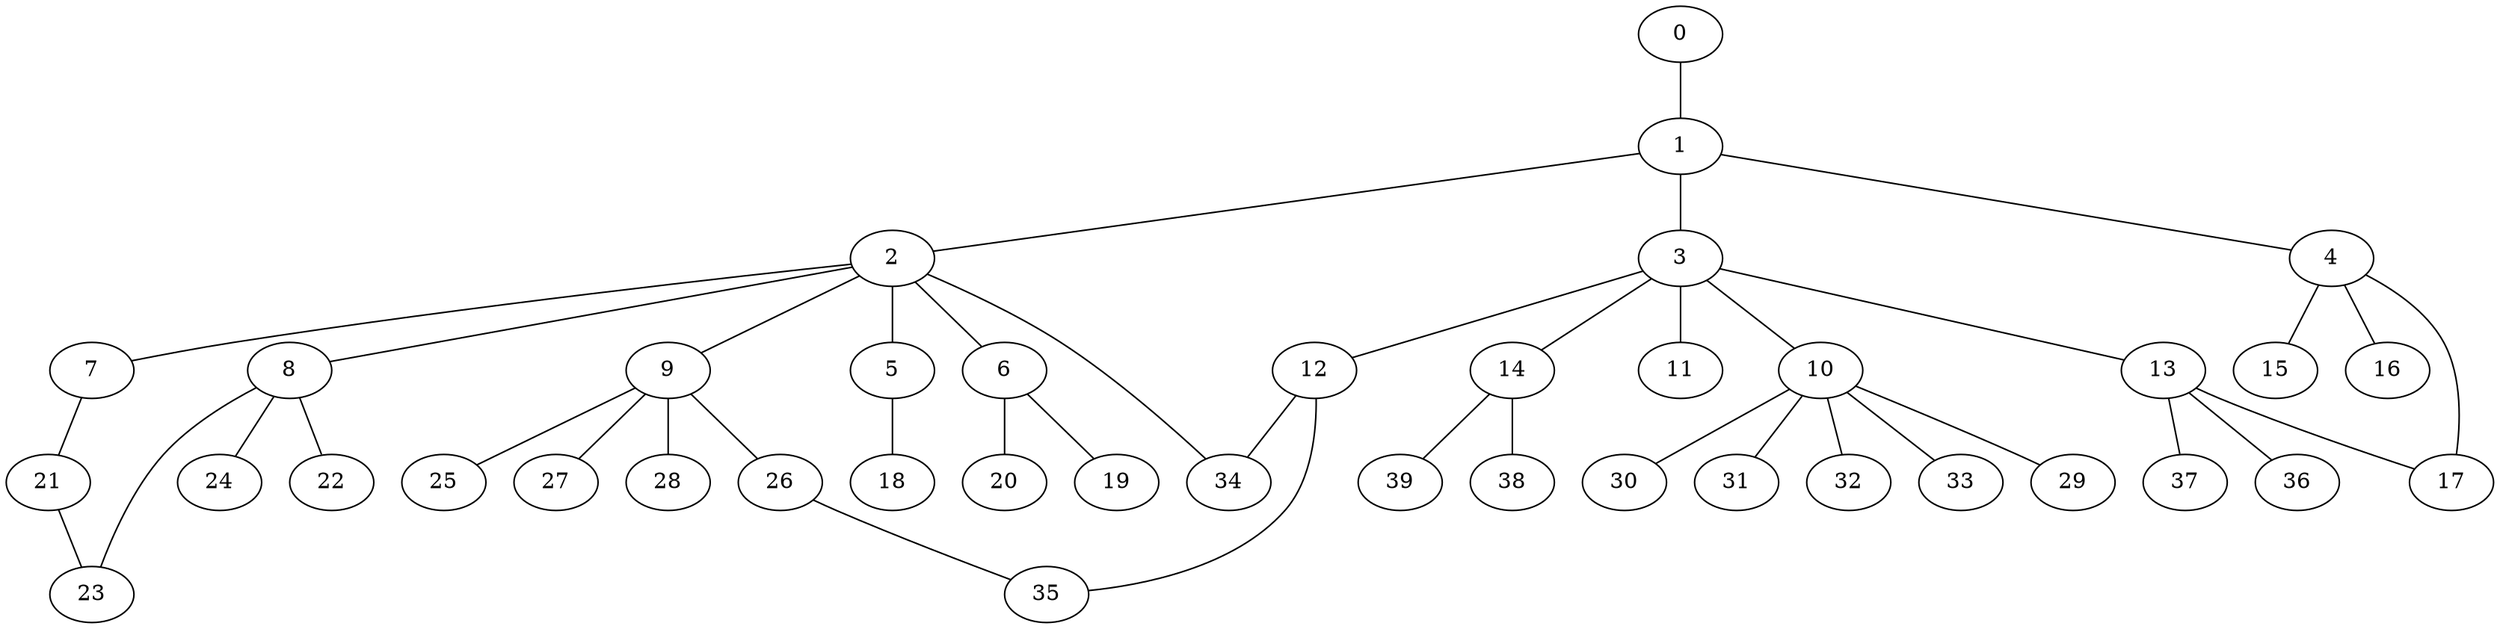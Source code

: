 
graph graphname {
    0 -- 1
1 -- 2
1 -- 3
1 -- 4
2 -- 5
2 -- 6
2 -- 7
2 -- 8
2 -- 9
2 -- 34
3 -- 10
3 -- 11
3 -- 12
3 -- 13
3 -- 14
4 -- 16
4 -- 17
4 -- 15
5 -- 18
6 -- 19
6 -- 20
7 -- 21
8 -- 24
8 -- 22
8 -- 23
9 -- 25
9 -- 27
9 -- 28
9 -- 26
10 -- 32
10 -- 33
10 -- 29
10 -- 30
10 -- 31
12 -- 35
12 -- 34
13 -- 36
13 -- 37
13 -- 17
14 -- 38
14 -- 39
21 -- 23
26 -- 35

}
